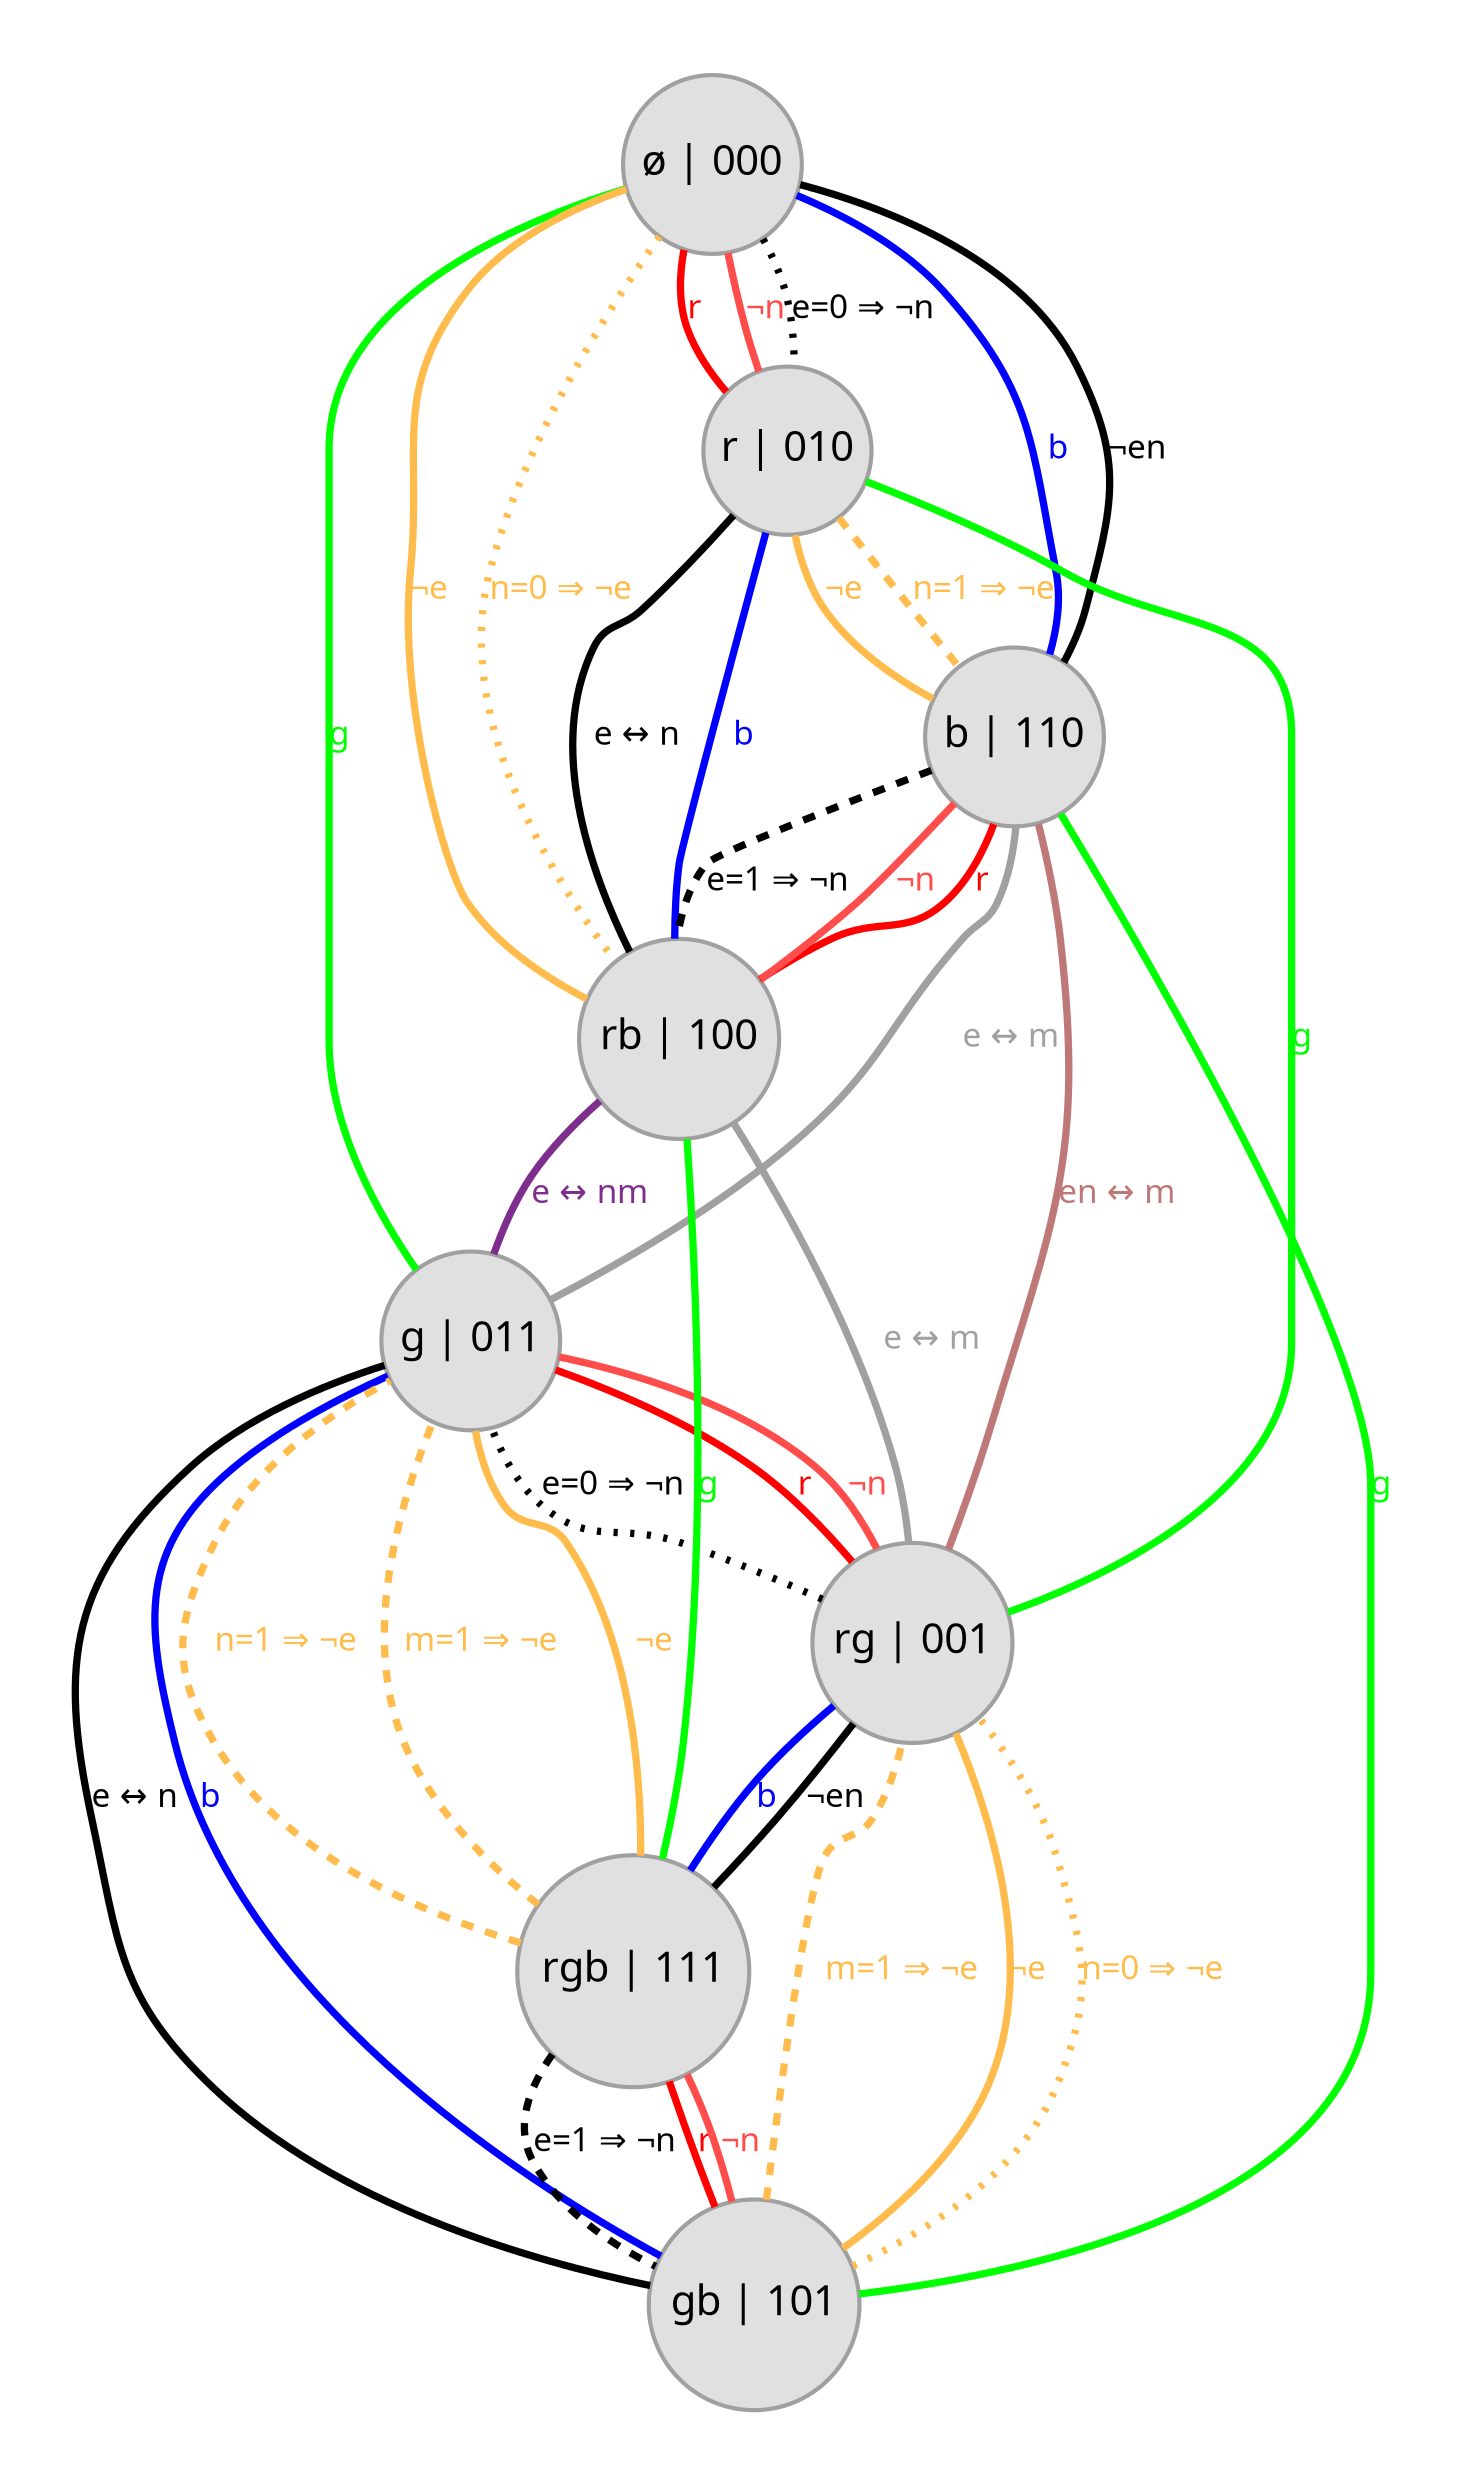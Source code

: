 graph {
    graph [pad=0.5];
    node [fontname="Sans-Serif"
         ,fontsize=20
         ,fontcolor="#000000"
         ,margin=0
         ,shape=circle
         ,style=filled
         ,fillcolor="#e0e0e0"
         ,color="#a0a0a0"
         ,penwidth=2];
    edge [fontname="Sans-Serif"
         ,fontsize=16
         ,penwidth=3.5];
    Empty [label="ø | 000"];
    R [label="r | 010"];
    G [label="g | 011"];
    B [label="b | 110"];
    RG [label="rg | 001"];
    RB [label="rb | 100"];
    GB [label="gb | 101"];
    RGB [label="rgb | 111"];
    Empty -- R [label=r
               ,color="#ff0000"
               ,fontcolor="#ff0000"];
    Empty -- G [label=g
               ,color="#00ff00"
               ,fontcolor="#00ff00"];
    Empty -- B [label=b
               ,color="#0000ff"
               ,fontcolor="#0000ff"];
    R -- RG [label=g
            ,color="#00ff00"
            ,fontcolor="#00ff00"];
    R -- RB [label=b
            ,color="#0000ff"
            ,fontcolor="#0000ff"];
    G -- RG [label=r
            ,color="#ff0000"
            ,fontcolor="#ff0000"];
    G -- GB [label=b
            ,color="#0000ff"
            ,fontcolor="#0000ff"];
    B -- RB [label=r
            ,color="#ff0000"
            ,fontcolor="#ff0000"];
    B -- GB [label=g
            ,color="#00ff00"
            ,fontcolor="#00ff00"];
    RG -- RGB [label=b
              ,color="#0000ff"
              ,fontcolor="#0000ff"];
    RB -- RGB [label=g
              ,color="#00ff00"
              ,fontcolor="#00ff00"];
    GB -- RGB [label=r
              ,color="#ff0000"
              ,fontcolor="#ff0000"];
    Empty -- RB [label=¬e
                ,color="#ffbc4c"
                ,fontcolor="#ffbc4c"];
    R -- B [label=¬e
           ,color="#ffbc4c"
           ,fontcolor="#ffbc4c"];
    RG -- GB [label=¬e
             ,color="#ffbc4c"
             ,fontcolor="#ffbc4c"];
    G -- RGB [label=¬e
             ,color="#ffbc4c"
             ,fontcolor="#ffbc4c"];
    Empty -- R [label=¬n
               ,color="#ff4d4c"
               ,fontcolor="#ff4d4c"];
    RB -- B [label=¬n
            ,color="#ff4d4c"
            ,fontcolor="#ff4d4c"];
    RG -- G [label=¬n
            ,color="#ff4d4c"
            ,fontcolor="#ff4d4c"];
    GB -- RGB [label=¬n
              ,color="#ff4d4c"
              ,fontcolor="#ff4d4c"];
    Empty -- B [label=¬en
               ,color="#000000"
               ,fontcolor="#000000"];
    RG -- RGB [label=¬en
              ,color="#000000"
              ,fontcolor="#000000"];
    R -- RB [label="e ↔ n"
            ,color="#000000"
            ,fontcolor="#000000"];
    G -- GB [label="e ↔ n"
            ,color="#000000"
            ,fontcolor="#000000"];
    RB -- RG [label="e ↔ m"
             ,color="#a0a0a0"
             ,fontcolor="#a0a0a0"];
    B -- G [label="e ↔ m"
           ,color="#a0a0a0"
           ,fontcolor="#a0a0a0"];
    RG -- B [label="en ↔ m"
            ,color="#bf7878"
            ,fontcolor="#bf7878"];
    RB -- G [label="e ↔ nm"
            ,color="#7e2f8e"
            ,fontcolor="#7e2f8e"];
    R -- B [label="n=1 ⇒ ¬e"
           ,style=dashed
           ,color="#ffbc4c"
           ,fontcolor="#ffbc4c"];
    RGB -- G [label="n=1 ⇒ ¬e"
             ,style=dashed
             ,color="#ffbc4c"
             ,fontcolor="#ffbc4c"];
    Empty -- RB [label="n=0 ⇒ ¬e"
                ,style=dotted
                ,color="#ffbc4c"
                ,fontcolor="#ffbc4c"];
    GB -- RG [label="n=0 ⇒ ¬e"
             ,style=dotted
             ,color="#ffbc4c"
             ,fontcolor="#ffbc4c"];
    B -- RB [label="e=1 ⇒ ¬n"
            ,style=dashed
            ,color="#000000"
            ,fontcolor="#000000"];
    RGB -- GB [label="e=1 ⇒ ¬n"
              ,style=dashed
              ,color="#000000"
              ,fontcolor="#000000"];
    Empty -- R [label="e=0 ⇒ ¬n"
               ,style=dotted
               ,color="#000000"
               ,fontcolor="#000000"];
    RG -- G [label="e=0 ⇒ ¬n"
            ,style=dotted
            ,color="#000000"
            ,fontcolor="#000000"];
    RGB -- G [label="m=1 ⇒ ¬e"
             ,style=dashed
             ,color="#ffbc4c"
             ,fontcolor="#ffbc4c"];
    GB -- RG [label="m=1 ⇒ ¬e"
             ,style=dashed
             ,color="#ffbc4c"
             ,fontcolor="#ffbc4c"];
}